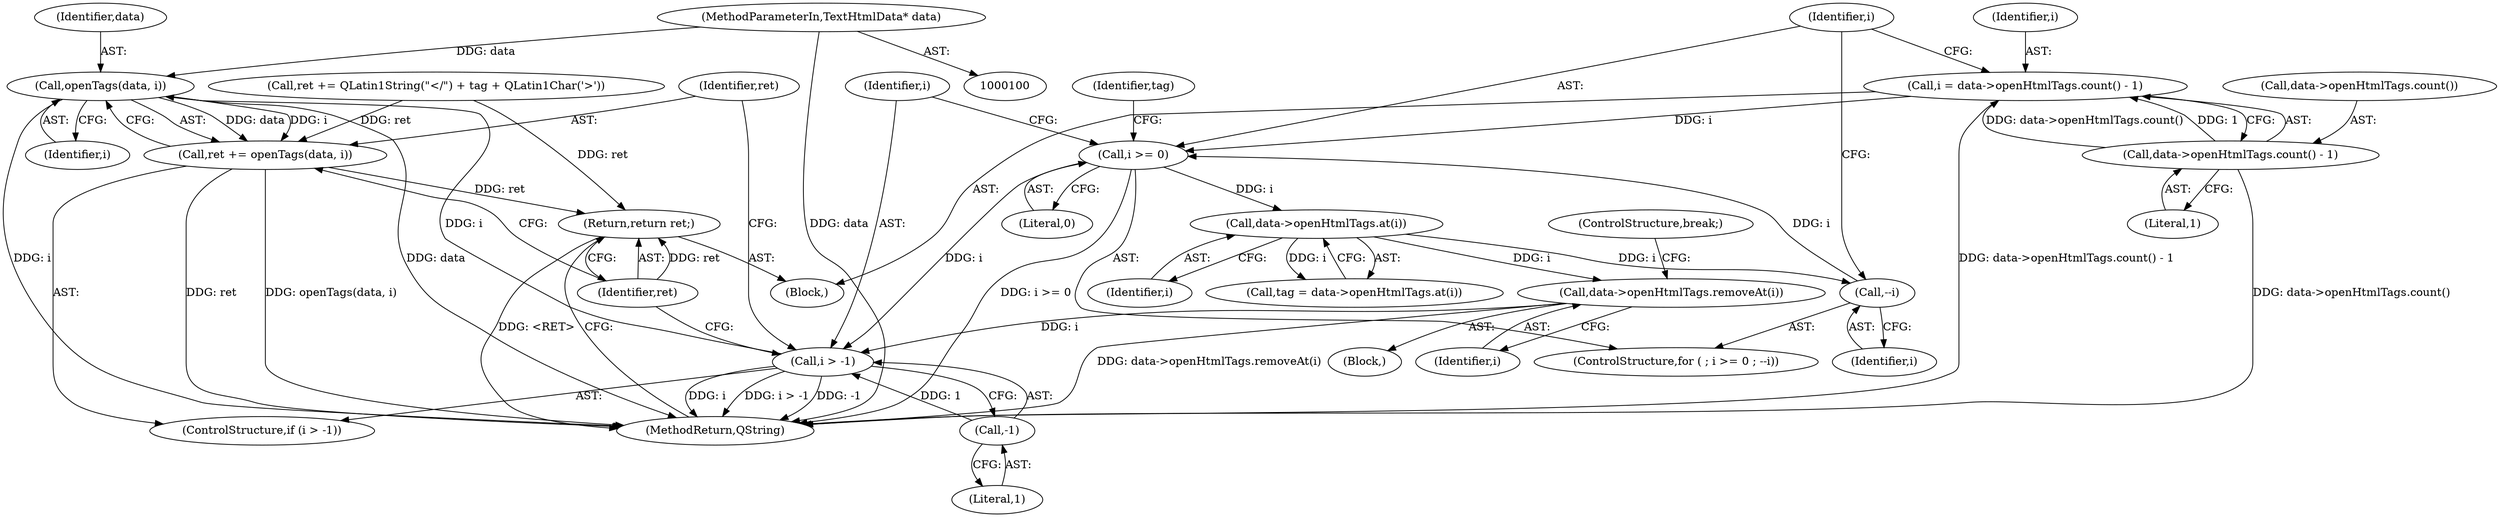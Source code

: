 digraph "0_kde_6a7f59ee1b9dbc6e5cf9e5f3b306504d02b73ef0@API" {
"1000147" [label="(Call,openTags(data, i))"];
"1000101" [label="(MethodParameterIn,TextHtmlData* data)"];
"1000141" [label="(Call,i > -1)"];
"1000113" [label="(Call,i >= 0)"];
"1000116" [label="(Call,--i)"];
"1000121" [label="(Call,data->openHtmlTags.at(i))"];
"1000107" [label="(Call,i = data->openHtmlTags.count() - 1)"];
"1000109" [label="(Call,data->openHtmlTags.count() - 1)"];
"1000137" [label="(Call,data->openHtmlTags.removeAt(i))"];
"1000143" [label="(Call,-1)"];
"1000145" [label="(Call,ret += openTags(data, i))"];
"1000150" [label="(Return,return ret;)"];
"1000116" [label="(Call,--i)"];
"1000143" [label="(Call,-1)"];
"1000114" [label="(Identifier,i)"];
"1000137" [label="(Call,data->openHtmlTags.removeAt(i))"];
"1000150" [label="(Return,return ret;)"];
"1000141" [label="(Call,i > -1)"];
"1000123" [label="(Call,ret += QLatin1String(\"</\") + tag + QLatin1Char('>'))"];
"1000152" [label="(MethodReturn,QString)"];
"1000115" [label="(Literal,0)"];
"1000119" [label="(Call,tag = data->openHtmlTags.at(i))"];
"1000140" [label="(ControlStructure,if (i > -1))"];
"1000142" [label="(Identifier,i)"];
"1000120" [label="(Identifier,tag)"];
"1000110" [label="(Call,data->openHtmlTags.count())"];
"1000145" [label="(Call,ret += openTags(data, i))"];
"1000138" [label="(Identifier,i)"];
"1000108" [label="(Identifier,i)"];
"1000144" [label="(Literal,1)"];
"1000117" [label="(Identifier,i)"];
"1000107" [label="(Call,i = data->openHtmlTags.count() - 1)"];
"1000103" [label="(Block,)"];
"1000146" [label="(Identifier,ret)"];
"1000121" [label="(Call,data->openHtmlTags.at(i))"];
"1000112" [label="(ControlStructure,for ( ; i >= 0 ; --i))"];
"1000111" [label="(Literal,1)"];
"1000101" [label="(MethodParameterIn,TextHtmlData* data)"];
"1000139" [label="(ControlStructure,break;)"];
"1000148" [label="(Identifier,data)"];
"1000149" [label="(Identifier,i)"];
"1000113" [label="(Call,i >= 0)"];
"1000109" [label="(Call,data->openHtmlTags.count() - 1)"];
"1000122" [label="(Identifier,i)"];
"1000147" [label="(Call,openTags(data, i))"];
"1000151" [label="(Identifier,ret)"];
"1000136" [label="(Block,)"];
"1000147" -> "1000145"  [label="AST: "];
"1000147" -> "1000149"  [label="CFG: "];
"1000148" -> "1000147"  [label="AST: "];
"1000149" -> "1000147"  [label="AST: "];
"1000145" -> "1000147"  [label="CFG: "];
"1000147" -> "1000152"  [label="DDG: i"];
"1000147" -> "1000152"  [label="DDG: data"];
"1000147" -> "1000145"  [label="DDG: data"];
"1000147" -> "1000145"  [label="DDG: i"];
"1000101" -> "1000147"  [label="DDG: data"];
"1000141" -> "1000147"  [label="DDG: i"];
"1000101" -> "1000100"  [label="AST: "];
"1000101" -> "1000152"  [label="DDG: data"];
"1000141" -> "1000140"  [label="AST: "];
"1000141" -> "1000143"  [label="CFG: "];
"1000142" -> "1000141"  [label="AST: "];
"1000143" -> "1000141"  [label="AST: "];
"1000146" -> "1000141"  [label="CFG: "];
"1000151" -> "1000141"  [label="CFG: "];
"1000141" -> "1000152"  [label="DDG: i"];
"1000141" -> "1000152"  [label="DDG: i > -1"];
"1000141" -> "1000152"  [label="DDG: -1"];
"1000113" -> "1000141"  [label="DDG: i"];
"1000137" -> "1000141"  [label="DDG: i"];
"1000143" -> "1000141"  [label="DDG: 1"];
"1000113" -> "1000112"  [label="AST: "];
"1000113" -> "1000115"  [label="CFG: "];
"1000114" -> "1000113"  [label="AST: "];
"1000115" -> "1000113"  [label="AST: "];
"1000120" -> "1000113"  [label="CFG: "];
"1000142" -> "1000113"  [label="CFG: "];
"1000113" -> "1000152"  [label="DDG: i >= 0"];
"1000116" -> "1000113"  [label="DDG: i"];
"1000107" -> "1000113"  [label="DDG: i"];
"1000113" -> "1000121"  [label="DDG: i"];
"1000116" -> "1000112"  [label="AST: "];
"1000116" -> "1000117"  [label="CFG: "];
"1000117" -> "1000116"  [label="AST: "];
"1000114" -> "1000116"  [label="CFG: "];
"1000121" -> "1000116"  [label="DDG: i"];
"1000121" -> "1000119"  [label="AST: "];
"1000121" -> "1000122"  [label="CFG: "];
"1000122" -> "1000121"  [label="AST: "];
"1000119" -> "1000121"  [label="CFG: "];
"1000121" -> "1000119"  [label="DDG: i"];
"1000121" -> "1000137"  [label="DDG: i"];
"1000107" -> "1000103"  [label="AST: "];
"1000107" -> "1000109"  [label="CFG: "];
"1000108" -> "1000107"  [label="AST: "];
"1000109" -> "1000107"  [label="AST: "];
"1000114" -> "1000107"  [label="CFG: "];
"1000107" -> "1000152"  [label="DDG: data->openHtmlTags.count() - 1"];
"1000109" -> "1000107"  [label="DDG: data->openHtmlTags.count()"];
"1000109" -> "1000107"  [label="DDG: 1"];
"1000109" -> "1000111"  [label="CFG: "];
"1000110" -> "1000109"  [label="AST: "];
"1000111" -> "1000109"  [label="AST: "];
"1000109" -> "1000152"  [label="DDG: data->openHtmlTags.count()"];
"1000137" -> "1000136"  [label="AST: "];
"1000137" -> "1000138"  [label="CFG: "];
"1000138" -> "1000137"  [label="AST: "];
"1000139" -> "1000137"  [label="CFG: "];
"1000137" -> "1000152"  [label="DDG: data->openHtmlTags.removeAt(i)"];
"1000143" -> "1000144"  [label="CFG: "];
"1000144" -> "1000143"  [label="AST: "];
"1000145" -> "1000140"  [label="AST: "];
"1000146" -> "1000145"  [label="AST: "];
"1000151" -> "1000145"  [label="CFG: "];
"1000145" -> "1000152"  [label="DDG: ret"];
"1000145" -> "1000152"  [label="DDG: openTags(data, i)"];
"1000123" -> "1000145"  [label="DDG: ret"];
"1000145" -> "1000150"  [label="DDG: ret"];
"1000150" -> "1000103"  [label="AST: "];
"1000150" -> "1000151"  [label="CFG: "];
"1000151" -> "1000150"  [label="AST: "];
"1000152" -> "1000150"  [label="CFG: "];
"1000150" -> "1000152"  [label="DDG: <RET>"];
"1000151" -> "1000150"  [label="DDG: ret"];
"1000123" -> "1000150"  [label="DDG: ret"];
}
